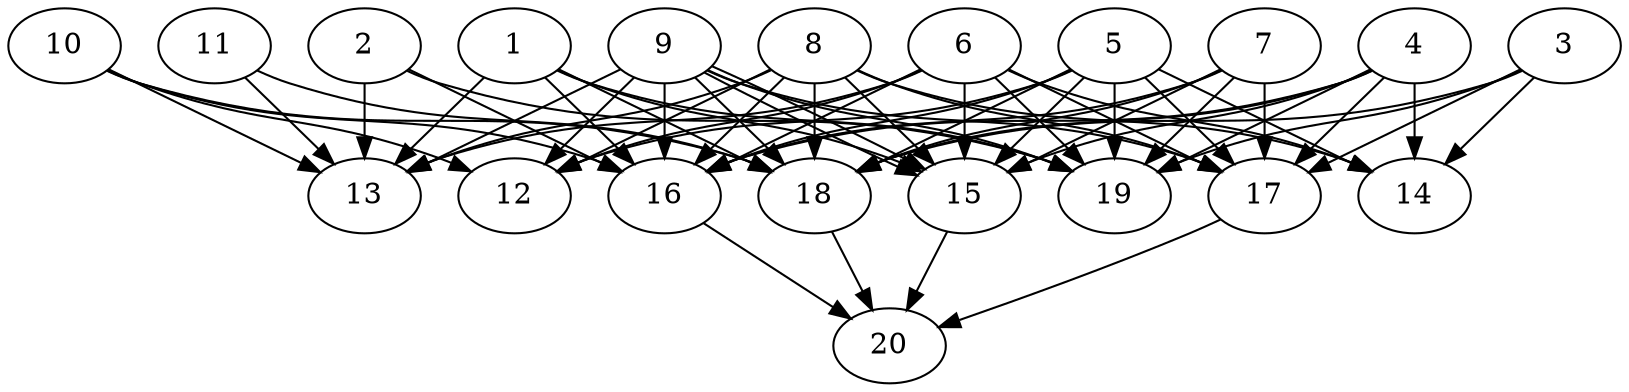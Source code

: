 // DAG automatically generated by daggen at Tue Jul 23 14:34:08 2019
// ./daggen --dot -n 20 --ccr 0.5 --fat 0.7 --regular 0.5 --density 0.8 --mindata 5242880 --maxdata 52428800 
digraph G {
  1 [size="71895040", alpha="0.05", expect_size="35947520"] 
  1 -> 13 [size ="35947520"]
  1 -> 15 [size ="35947520"]
  1 -> 16 [size ="35947520"]
  1 -> 18 [size ="35947520"]
  1 -> 19 [size ="35947520"]
  2 [size="103835648", alpha="0.16", expect_size="51917824"] 
  2 -> 13 [size ="51917824"]
  2 -> 16 [size ="51917824"]
  2 -> 19 [size ="51917824"]
  3 [size="72738816", alpha="0.18", expect_size="36369408"] 
  3 -> 14 [size ="36369408"]
  3 -> 17 [size ="36369408"]
  3 -> 18 [size ="36369408"]
  3 -> 19 [size ="36369408"]
  4 [size="14983168", alpha="0.07", expect_size="7491584"] 
  4 -> 14 [size ="7491584"]
  4 -> 15 [size ="7491584"]
  4 -> 16 [size ="7491584"]
  4 -> 17 [size ="7491584"]
  4 -> 18 [size ="7491584"]
  4 -> 19 [size ="7491584"]
  5 [size="34725888", alpha="0.08", expect_size="17362944"] 
  5 -> 12 [size ="17362944"]
  5 -> 14 [size ="17362944"]
  5 -> 15 [size ="17362944"]
  5 -> 16 [size ="17362944"]
  5 -> 17 [size ="17362944"]
  5 -> 18 [size ="17362944"]
  5 -> 19 [size ="17362944"]
  6 [size="101779456", alpha="0.12", expect_size="50889728"] 
  6 -> 12 [size ="50889728"]
  6 -> 13 [size ="50889728"]
  6 -> 14 [size ="50889728"]
  6 -> 15 [size ="50889728"]
  6 -> 16 [size ="50889728"]
  6 -> 17 [size ="50889728"]
  6 -> 19 [size ="50889728"]
  7 [size="35424256", alpha="0.03", expect_size="17712128"] 
  7 -> 15 [size ="17712128"]
  7 -> 16 [size ="17712128"]
  7 -> 17 [size ="17712128"]
  7 -> 18 [size ="17712128"]
  7 -> 19 [size ="17712128"]
  8 [size="87513088", alpha="0.17", expect_size="43756544"] 
  8 -> 12 [size ="43756544"]
  8 -> 13 [size ="43756544"]
  8 -> 14 [size ="43756544"]
  8 -> 15 [size ="43756544"]
  8 -> 16 [size ="43756544"]
  8 -> 17 [size ="43756544"]
  8 -> 18 [size ="43756544"]
  9 [size="63176704", alpha="0.15", expect_size="31588352"] 
  9 -> 12 [size ="31588352"]
  9 -> 13 [size ="31588352"]
  9 -> 15 [size ="31588352"]
  9 -> 15 [size ="31588352"]
  9 -> 16 [size ="31588352"]
  9 -> 17 [size ="31588352"]
  9 -> 18 [size ="31588352"]
  9 -> 19 [size ="31588352"]
  10 [size="59670528", alpha="0.06", expect_size="29835264"] 
  10 -> 12 [size ="29835264"]
  10 -> 13 [size ="29835264"]
  10 -> 16 [size ="29835264"]
  10 -> 18 [size ="29835264"]
  11 [size="50032640", alpha="0.13", expect_size="25016320"] 
  11 -> 13 [size ="25016320"]
  11 -> 18 [size ="25016320"]
  12 [size="74188800", alpha="0.08", expect_size="37094400"] 
  13 [size="54028288", alpha="0.01", expect_size="27014144"] 
  14 [size="44644352", alpha="0.19", expect_size="22322176"] 
  15 [size="77131776", alpha="0.19", expect_size="38565888"] 
  15 -> 20 [size ="38565888"]
  16 [size="21733376", alpha="0.03", expect_size="10866688"] 
  16 -> 20 [size ="10866688"]
  17 [size="76597248", alpha="0.04", expect_size="38298624"] 
  17 -> 20 [size ="38298624"]
  18 [size="90574848", alpha="0.13", expect_size="45287424"] 
  18 -> 20 [size ="45287424"]
  19 [size="74661888", alpha="0.01", expect_size="37330944"] 
  20 [size="52322304", alpha="0.09", expect_size="26161152"] 
}
